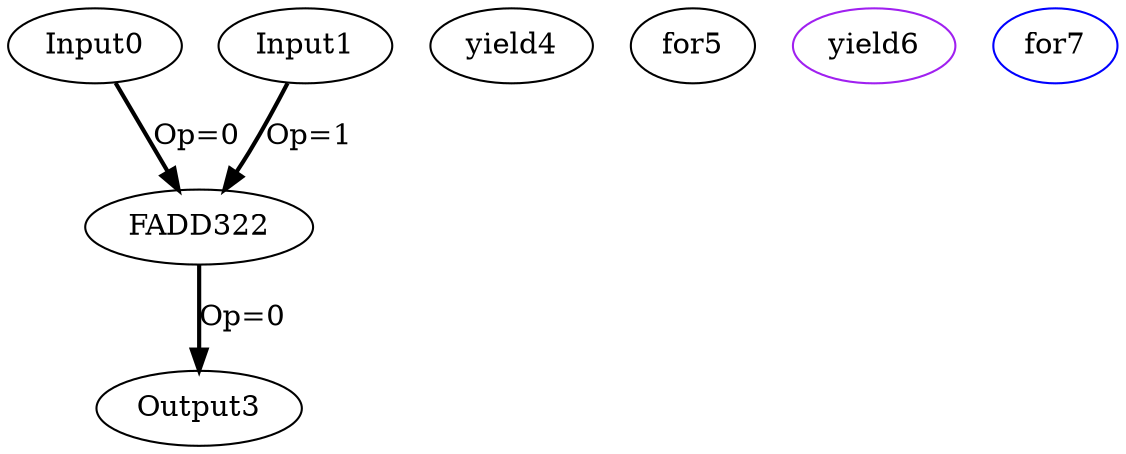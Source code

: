 Digraph G {
Input0[opcode = "Input", ref_name="kernel_deriche_2_0", size="8192", offset="0,0", pattern="4,64,4,32", color = black];
Input1[opcode = "Input", ref_name="kernel_deriche_2_1", size="8192", offset="0,0", pattern="4,64,4,32", color = black];
FADD322[opcode = "FADD32", color = black];
Output3[opcode = "Output", ref_name="kernel_deriche_2_2", size="8192", offset="0,0", pattern="4,64,4,32", color = black];
yield4[opcode = "yield", color = black];
for5[opcode = "for", color = black];
yield6[opcode = "yield", color = purple];
for7[opcode = "for", color = blue];
Input0 -> FADD322[color = black, style = bold, operand = 0, label = "Op=0"];
Input1 -> FADD322[color = black, style = bold, operand = 1, label = "Op=1"];
FADD322 -> Output3[color = black, style = bold, operand = 0, label = "Op=0"];
}
